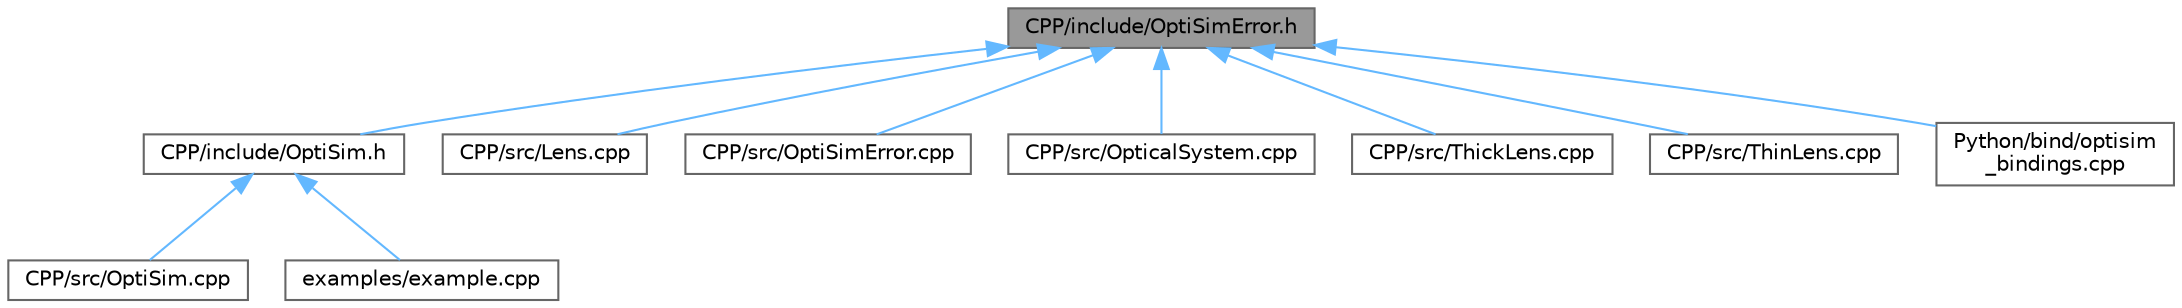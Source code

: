 digraph "CPP/include/OptiSimError.h"
{
 // LATEX_PDF_SIZE
  bgcolor="transparent";
  edge [fontname=Helvetica,fontsize=10,labelfontname=Helvetica,labelfontsize=10];
  node [fontname=Helvetica,fontsize=10,shape=box,height=0.2,width=0.4];
  Node1 [id="Node000001",label="CPP/include/OptiSimError.h",height=0.2,width=0.4,color="gray40", fillcolor="grey60", style="filled", fontcolor="black",tooltip="Defines the custom exception class for OptiSim errors."];
  Node1 -> Node2 [id="edge1_Node000001_Node000002",dir="back",color="steelblue1",style="solid",tooltip=" "];
  Node2 [id="Node000002",label="CPP/include/OptiSim.h",height=0.2,width=0.4,color="grey40", fillcolor="white", style="filled",URL="$OptiSim_8h.html",tooltip="Main header file for the OptiSim optical simulation library."];
  Node2 -> Node3 [id="edge2_Node000002_Node000003",dir="back",color="steelblue1",style="solid",tooltip=" "];
  Node3 [id="Node000003",label="CPP/src/OptiSim.cpp",height=0.2,width=0.4,color="grey40", fillcolor="white", style="filled",URL="$OptiSim_8cpp.html",tooltip="This is the main executable for the OptiSim optical simulation tool."];
  Node2 -> Node4 [id="edge3_Node000002_Node000004",dir="back",color="steelblue1",style="solid",tooltip=" "];
  Node4 [id="Node000004",label="examples/example.cpp",height=0.2,width=0.4,color="grey40", fillcolor="white", style="filled",URL="$example_8cpp.html",tooltip=" "];
  Node1 -> Node5 [id="edge4_Node000001_Node000005",dir="back",color="steelblue1",style="solid",tooltip=" "];
  Node5 [id="Node000005",label="CPP/src/Lens.cpp",height=0.2,width=0.4,color="grey40", fillcolor="white", style="filled",URL="$Lens_8cpp.html",tooltip="Implements the Lens class."];
  Node1 -> Node6 [id="edge5_Node000001_Node000006",dir="back",color="steelblue1",style="solid",tooltip=" "];
  Node6 [id="Node000006",label="CPP/src/OptiSimError.cpp",height=0.2,width=0.4,color="grey40", fillcolor="white", style="filled",URL="$OptiSimError_8cpp.html",tooltip="Implements the OptiSimError custom exception class."];
  Node1 -> Node7 [id="edge6_Node000001_Node000007",dir="back",color="steelblue1",style="solid",tooltip=" "];
  Node7 [id="Node000007",label="CPP/src/OpticalSystem.cpp",height=0.2,width=0.4,color="grey40", fillcolor="white", style="filled",URL="$OpticalSystem_8cpp.html",tooltip="Implements the OpticalSystem class, managing optical elements and simulations."];
  Node1 -> Node8 [id="edge7_Node000001_Node000008",dir="back",color="steelblue1",style="solid",tooltip=" "];
  Node8 [id="Node000008",label="CPP/src/ThickLens.cpp",height=0.2,width=0.4,color="grey40", fillcolor="white", style="filled",URL="$ThickLens_8cpp.html",tooltip="Implementation of the ThickLens class for modeling thick lenses."];
  Node1 -> Node9 [id="edge8_Node000001_Node000009",dir="back",color="steelblue1",style="solid",tooltip=" "];
  Node9 [id="Node000009",label="CPP/src/ThinLens.cpp",height=0.2,width=0.4,color="grey40", fillcolor="white", style="filled",URL="$ThinLens_8cpp.html",tooltip="Implementation of the ThinLens class for modeling idealized thin lenses."];
  Node1 -> Node10 [id="edge9_Node000001_Node000010",dir="back",color="steelblue1",style="solid",tooltip=" "];
  Node10 [id="Node000010",label="Python/bind/optisim\l_bindings.cpp",height=0.2,width=0.4,color="grey40", fillcolor="white", style="filled",URL="$optisim__bindings_8cpp.html",tooltip="The main pybind module."];
}
